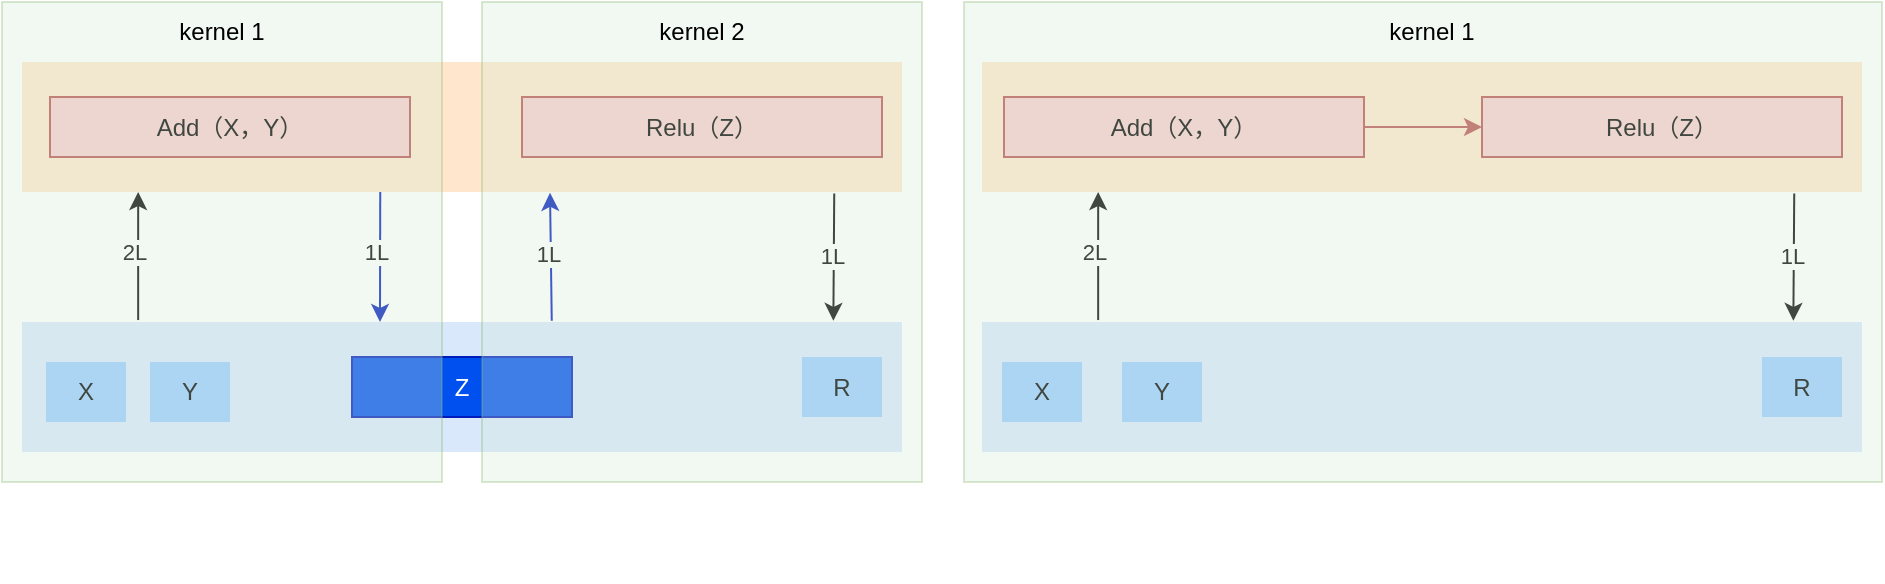 <mxfile version="21.6.7" type="github">
  <diagram name="第 1 页" id="OTGUTxHrD48aRoJxIVsx">
    <mxGraphModel dx="1195" dy="690" grid="1" gridSize="10" guides="1" tooltips="1" connect="1" arrows="1" fold="1" page="1" pageScale="1" pageWidth="827" pageHeight="1169" math="0" shadow="0">
      <root>
        <mxCell id="0" />
        <mxCell id="1" parent="0" />
        <mxCell id="i8TRLzpzUgHaTyvow9sU-21" value="" style="group" vertex="1" connectable="0" parent="1">
          <mxGeometry x="20" y="220" width="450" height="260" as="geometry" />
        </mxCell>
        <mxCell id="i8TRLzpzUgHaTyvow9sU-4" value="" style="rounded=0;whiteSpace=wrap;html=1;fillColor=#dae8fc;strokeColor=none;" vertex="1" parent="i8TRLzpzUgHaTyvow9sU-21">
          <mxGeometry y="130" width="440" height="65" as="geometry" />
        </mxCell>
        <mxCell id="i8TRLzpzUgHaTyvow9sU-2" value="X" style="text;html=1;strokeColor=none;fillColor=#99CCFF;align=center;verticalAlign=middle;whiteSpace=wrap;rounded=0;" vertex="1" parent="i8TRLzpzUgHaTyvow9sU-21">
          <mxGeometry x="12" y="150" width="40" height="30" as="geometry" />
        </mxCell>
        <mxCell id="i8TRLzpzUgHaTyvow9sU-3" value="Y" style="text;html=1;strokeColor=none;fillColor=#99CCFF;align=center;verticalAlign=middle;whiteSpace=wrap;rounded=0;" vertex="1" parent="i8TRLzpzUgHaTyvow9sU-21">
          <mxGeometry x="64" y="150" width="40" height="30" as="geometry" />
        </mxCell>
        <mxCell id="i8TRLzpzUgHaTyvow9sU-5" value="" style="rounded=0;whiteSpace=wrap;html=1;fillColor=#ffe6cc;strokeColor=none;" vertex="1" parent="i8TRLzpzUgHaTyvow9sU-21">
          <mxGeometry width="440" height="65" as="geometry" />
        </mxCell>
        <mxCell id="i8TRLzpzUgHaTyvow9sU-6" value="" style="endArrow=classic;html=1;rounded=0;exitX=0.132;exitY=-0.015;exitDx=0;exitDy=0;exitPerimeter=0;entryX=0.132;entryY=1;entryDx=0;entryDy=0;entryPerimeter=0;" edge="1" parent="i8TRLzpzUgHaTyvow9sU-21" source="i8TRLzpzUgHaTyvow9sU-4" target="i8TRLzpzUgHaTyvow9sU-5">
          <mxGeometry width="50" height="50" relative="1" as="geometry">
            <mxPoint x="230" y="220" as="sourcePoint" />
            <mxPoint x="58" y="60" as="targetPoint" />
          </mxGeometry>
        </mxCell>
        <mxCell id="i8TRLzpzUgHaTyvow9sU-8" value="2L" style="edgeLabel;html=1;align=center;verticalAlign=middle;resizable=0;points=[];" vertex="1" connectable="0" parent="i8TRLzpzUgHaTyvow9sU-6">
          <mxGeometry x="0.063" y="2" relative="1" as="geometry">
            <mxPoint as="offset" />
          </mxGeometry>
        </mxCell>
        <mxCell id="i8TRLzpzUgHaTyvow9sU-7" value="Add（X，Y）" style="text;html=1;strokeColor=#b85450;fillColor=#f8cecc;align=center;verticalAlign=middle;whiteSpace=wrap;rounded=0;" vertex="1" parent="i8TRLzpzUgHaTyvow9sU-21">
          <mxGeometry x="14" y="17.5" width="180" height="30" as="geometry" />
        </mxCell>
        <mxCell id="i8TRLzpzUgHaTyvow9sU-9" value="Z" style="text;html=1;strokeColor=#001DBC;fillColor=#0050ef;align=center;verticalAlign=middle;whiteSpace=wrap;rounded=0;fontColor=#ffffff;" vertex="1" parent="i8TRLzpzUgHaTyvow9sU-21">
          <mxGeometry x="165" y="147.5" width="110" height="30" as="geometry" />
        </mxCell>
        <mxCell id="i8TRLzpzUgHaTyvow9sU-10" value="" style="endArrow=classic;html=1;rounded=0;exitX=0.423;exitY=1;exitDx=0;exitDy=0;exitPerimeter=0;fillColor=#0050ef;strokeColor=#001DBC;" edge="1" parent="i8TRLzpzUgHaTyvow9sU-21">
          <mxGeometry width="50" height="50" relative="1" as="geometry">
            <mxPoint x="179.12" y="65" as="sourcePoint" />
            <mxPoint x="179" y="130" as="targetPoint" />
          </mxGeometry>
        </mxCell>
        <mxCell id="i8TRLzpzUgHaTyvow9sU-11" value="L" style="edgeLabel;html=1;align=center;verticalAlign=middle;resizable=0;points=[];" vertex="1" connectable="0" parent="i8TRLzpzUgHaTyvow9sU-10">
          <mxGeometry x="-0.169" relative="1" as="geometry">
            <mxPoint y="3" as="offset" />
          </mxGeometry>
        </mxCell>
        <mxCell id="i8TRLzpzUgHaTyvow9sU-12" value="1L" style="edgeLabel;html=1;align=center;verticalAlign=middle;resizable=0;points=[];" vertex="1" connectable="0" parent="i8TRLzpzUgHaTyvow9sU-10">
          <mxGeometry x="-0.077" y="-2" relative="1" as="geometry">
            <mxPoint as="offset" />
          </mxGeometry>
        </mxCell>
        <mxCell id="i8TRLzpzUgHaTyvow9sU-13" value="Relu（Z）" style="text;html=1;strokeColor=#b85450;fillColor=#f8cecc;align=center;verticalAlign=middle;whiteSpace=wrap;rounded=0;" vertex="1" parent="i8TRLzpzUgHaTyvow9sU-21">
          <mxGeometry x="250" y="17.5" width="180" height="30" as="geometry" />
        </mxCell>
        <mxCell id="i8TRLzpzUgHaTyvow9sU-14" value="" style="endArrow=classic;html=1;rounded=0;exitX=0.602;exitY=-0.009;exitDx=0;exitDy=0;exitPerimeter=0;entryX=0.6;entryY=1.006;entryDx=0;entryDy=0;entryPerimeter=0;fillColor=#0050ef;strokeColor=#001DBC;" edge="1" parent="i8TRLzpzUgHaTyvow9sU-21" source="i8TRLzpzUgHaTyvow9sU-4" target="i8TRLzpzUgHaTyvow9sU-5">
          <mxGeometry width="50" height="50" relative="1" as="geometry">
            <mxPoint x="68" y="139" as="sourcePoint" />
            <mxPoint x="68" y="75" as="targetPoint" />
          </mxGeometry>
        </mxCell>
        <mxCell id="i8TRLzpzUgHaTyvow9sU-15" value="1L" style="edgeLabel;html=1;align=center;verticalAlign=middle;resizable=0;points=[];" vertex="1" connectable="0" parent="i8TRLzpzUgHaTyvow9sU-14">
          <mxGeometry x="0.063" y="2" relative="1" as="geometry">
            <mxPoint as="offset" />
          </mxGeometry>
        </mxCell>
        <mxCell id="i8TRLzpzUgHaTyvow9sU-16" value="R" style="text;html=1;strokeColor=none;fillColor=#99CCFF;align=center;verticalAlign=middle;whiteSpace=wrap;rounded=0;" vertex="1" parent="i8TRLzpzUgHaTyvow9sU-21">
          <mxGeometry x="390" y="147.5" width="40" height="30" as="geometry" />
        </mxCell>
        <mxCell id="i8TRLzpzUgHaTyvow9sU-17" value="" style="endArrow=classic;html=1;rounded=0;exitX=0.923;exitY=1.012;exitDx=0;exitDy=0;exitPerimeter=0;entryX=0.922;entryY=-0.009;entryDx=0;entryDy=0;entryPerimeter=0;" edge="1" parent="i8TRLzpzUgHaTyvow9sU-21" source="i8TRLzpzUgHaTyvow9sU-5" target="i8TRLzpzUgHaTyvow9sU-4">
          <mxGeometry width="50" height="50" relative="1" as="geometry">
            <mxPoint x="68" y="139" as="sourcePoint" />
            <mxPoint x="68" y="75" as="targetPoint" />
          </mxGeometry>
        </mxCell>
        <mxCell id="i8TRLzpzUgHaTyvow9sU-20" value="1L" style="edgeLabel;html=1;align=center;verticalAlign=middle;resizable=0;points=[];" vertex="1" connectable="0" parent="i8TRLzpzUgHaTyvow9sU-17">
          <mxGeometry x="-0.044" y="-1" relative="1" as="geometry">
            <mxPoint as="offset" />
          </mxGeometry>
        </mxCell>
        <mxCell id="i8TRLzpzUgHaTyvow9sU-44" value="" style="rounded=0;whiteSpace=wrap;html=1;fillColor=#d5e8d4;strokeColor=#82b366;opacity=30;" vertex="1" parent="i8TRLzpzUgHaTyvow9sU-21">
          <mxGeometry x="230" y="-30" width="220" height="240" as="geometry" />
        </mxCell>
        <mxCell id="i8TRLzpzUgHaTyvow9sU-46" value="kernel 2" style="text;html=1;strokeColor=none;fillColor=none;align=center;verticalAlign=middle;whiteSpace=wrap;rounded=0;" vertex="1" parent="i8TRLzpzUgHaTyvow9sU-21">
          <mxGeometry x="310" y="-30" width="60" height="30" as="geometry" />
        </mxCell>
        <mxCell id="i8TRLzpzUgHaTyvow9sU-22" value="" style="group" vertex="1" connectable="0" parent="1">
          <mxGeometry x="500" y="220" width="450" height="210" as="geometry" />
        </mxCell>
        <mxCell id="i8TRLzpzUgHaTyvow9sU-23" value="" style="rounded=0;whiteSpace=wrap;html=1;fillColor=#dae8fc;strokeColor=none;" vertex="1" parent="i8TRLzpzUgHaTyvow9sU-22">
          <mxGeometry y="130" width="440" height="65" as="geometry" />
        </mxCell>
        <mxCell id="i8TRLzpzUgHaTyvow9sU-24" value="X" style="text;html=1;strokeColor=none;fillColor=#99CCFF;align=center;verticalAlign=middle;whiteSpace=wrap;rounded=0;" vertex="1" parent="i8TRLzpzUgHaTyvow9sU-22">
          <mxGeometry x="10" y="150" width="40" height="30" as="geometry" />
        </mxCell>
        <mxCell id="i8TRLzpzUgHaTyvow9sU-25" value="Y" style="text;html=1;strokeColor=none;fillColor=#99CCFF;align=center;verticalAlign=middle;whiteSpace=wrap;rounded=0;" vertex="1" parent="i8TRLzpzUgHaTyvow9sU-22">
          <mxGeometry x="70" y="150" width="40" height="30" as="geometry" />
        </mxCell>
        <mxCell id="i8TRLzpzUgHaTyvow9sU-26" value="" style="rounded=0;whiteSpace=wrap;html=1;fillColor=#ffe6cc;strokeColor=none;" vertex="1" parent="i8TRLzpzUgHaTyvow9sU-22">
          <mxGeometry width="440" height="65" as="geometry" />
        </mxCell>
        <mxCell id="i8TRLzpzUgHaTyvow9sU-27" value="" style="endArrow=classic;html=1;rounded=0;exitX=0.132;exitY=-0.015;exitDx=0;exitDy=0;exitPerimeter=0;entryX=0.132;entryY=1;entryDx=0;entryDy=0;entryPerimeter=0;" edge="1" parent="i8TRLzpzUgHaTyvow9sU-22" source="i8TRLzpzUgHaTyvow9sU-23" target="i8TRLzpzUgHaTyvow9sU-26">
          <mxGeometry width="50" height="50" relative="1" as="geometry">
            <mxPoint x="230" y="220" as="sourcePoint" />
            <mxPoint x="58" y="60" as="targetPoint" />
          </mxGeometry>
        </mxCell>
        <mxCell id="i8TRLzpzUgHaTyvow9sU-28" value="2L" style="edgeLabel;html=1;align=center;verticalAlign=middle;resizable=0;points=[];" vertex="1" connectable="0" parent="i8TRLzpzUgHaTyvow9sU-27">
          <mxGeometry x="0.063" y="2" relative="1" as="geometry">
            <mxPoint as="offset" />
          </mxGeometry>
        </mxCell>
        <mxCell id="i8TRLzpzUgHaTyvow9sU-29" value="Add（X，Y）" style="text;html=1;strokeColor=#b85450;fillColor=#f8cecc;align=center;verticalAlign=middle;whiteSpace=wrap;rounded=0;" vertex="1" parent="i8TRLzpzUgHaTyvow9sU-22">
          <mxGeometry x="11" y="17.5" width="180" height="30" as="geometry" />
        </mxCell>
        <mxCell id="i8TRLzpzUgHaTyvow9sU-34" value="Relu（Z）" style="text;html=1;strokeColor=#b85450;fillColor=#f8cecc;align=center;verticalAlign=middle;whiteSpace=wrap;rounded=0;" vertex="1" parent="i8TRLzpzUgHaTyvow9sU-22">
          <mxGeometry x="250" y="17.5" width="180" height="30" as="geometry" />
        </mxCell>
        <mxCell id="i8TRLzpzUgHaTyvow9sU-37" value="R" style="text;html=1;strokeColor=none;fillColor=#99CCFF;align=center;verticalAlign=middle;whiteSpace=wrap;rounded=0;" vertex="1" parent="i8TRLzpzUgHaTyvow9sU-22">
          <mxGeometry x="390" y="147.5" width="40" height="30" as="geometry" />
        </mxCell>
        <mxCell id="i8TRLzpzUgHaTyvow9sU-38" value="" style="endArrow=classic;html=1;rounded=0;exitX=0.923;exitY=1.012;exitDx=0;exitDy=0;exitPerimeter=0;entryX=0.922;entryY=-0.009;entryDx=0;entryDy=0;entryPerimeter=0;" edge="1" parent="i8TRLzpzUgHaTyvow9sU-22" source="i8TRLzpzUgHaTyvow9sU-26" target="i8TRLzpzUgHaTyvow9sU-23">
          <mxGeometry width="50" height="50" relative="1" as="geometry">
            <mxPoint x="68" y="139" as="sourcePoint" />
            <mxPoint x="68" y="75" as="targetPoint" />
          </mxGeometry>
        </mxCell>
        <mxCell id="i8TRLzpzUgHaTyvow9sU-39" value="1L" style="edgeLabel;html=1;align=center;verticalAlign=middle;resizable=0;points=[];" vertex="1" connectable="0" parent="i8TRLzpzUgHaTyvow9sU-38">
          <mxGeometry x="-0.044" y="-1" relative="1" as="geometry">
            <mxPoint as="offset" />
          </mxGeometry>
        </mxCell>
        <mxCell id="i8TRLzpzUgHaTyvow9sU-40" value="" style="endArrow=classic;html=1;rounded=0;exitX=1;exitY=0.5;exitDx=0;exitDy=0;entryX=0;entryY=0.5;entryDx=0;entryDy=0;fillColor=#f8cecc;strokeColor=#b85450;" edge="1" parent="i8TRLzpzUgHaTyvow9sU-22" source="i8TRLzpzUgHaTyvow9sU-29" target="i8TRLzpzUgHaTyvow9sU-34">
          <mxGeometry width="50" height="50" relative="1" as="geometry">
            <mxPoint x="50" y="160" as="sourcePoint" />
            <mxPoint x="100" y="110" as="targetPoint" />
          </mxGeometry>
        </mxCell>
        <mxCell id="i8TRLzpzUgHaTyvow9sU-47" value="" style="rounded=0;whiteSpace=wrap;html=1;fillColor=#d5e8d4;strokeColor=#82b366;opacity=30;" vertex="1" parent="i8TRLzpzUgHaTyvow9sU-22">
          <mxGeometry x="-9" y="-30" width="459" height="240" as="geometry" />
        </mxCell>
        <mxCell id="i8TRLzpzUgHaTyvow9sU-48" value="kernel 1" style="text;html=1;strokeColor=none;fillColor=none;align=center;verticalAlign=middle;whiteSpace=wrap;rounded=0;" vertex="1" parent="i8TRLzpzUgHaTyvow9sU-22">
          <mxGeometry x="195" y="-30" width="60" height="30" as="geometry" />
        </mxCell>
        <mxCell id="i8TRLzpzUgHaTyvow9sU-43" value="" style="rounded=0;whiteSpace=wrap;html=1;fillColor=#d5e8d4;strokeColor=#82b366;opacity=30;" vertex="1" parent="1">
          <mxGeometry x="10" y="190" width="220" height="240" as="geometry" />
        </mxCell>
        <mxCell id="i8TRLzpzUgHaTyvow9sU-45" value="kernel 1" style="text;html=1;strokeColor=none;fillColor=none;align=center;verticalAlign=middle;whiteSpace=wrap;rounded=0;" vertex="1" parent="1">
          <mxGeometry x="90" y="190" width="60" height="30" as="geometry" />
        </mxCell>
      </root>
    </mxGraphModel>
  </diagram>
</mxfile>
